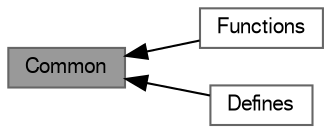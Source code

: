 digraph "Common"
{
 // LATEX_PDF_SIZE
  bgcolor="transparent";
  edge [fontname=FreeSans,fontsize=10,labelfontname=FreeSans,labelfontsize=10];
  node [fontname=FreeSans,fontsize=10,shape=box,height=0.2,width=0.4];
  rankdir=LR;
  Node1 [label="Common",height=0.2,width=0.4,color="gray40", fillcolor="grey60", style="filled", fontcolor="black",tooltip=" "];
  Node3 [label="Functions",height=0.2,width=0.4,color="grey40", fillcolor="white", style="filled",URL="$group___c_o_m_m_o_n_a_p_i.html",tooltip=" "];
  Node2 [label="Defines",height=0.2,width=0.4,color="grey40", fillcolor="white", style="filled",URL="$group___c_o_m_m_o_n_d_e_f.html",tooltip=" "];
  Node1->Node2 [shape=plaintext, dir="back", style="solid"];
  Node1->Node3 [shape=plaintext, dir="back", style="solid"];
}
